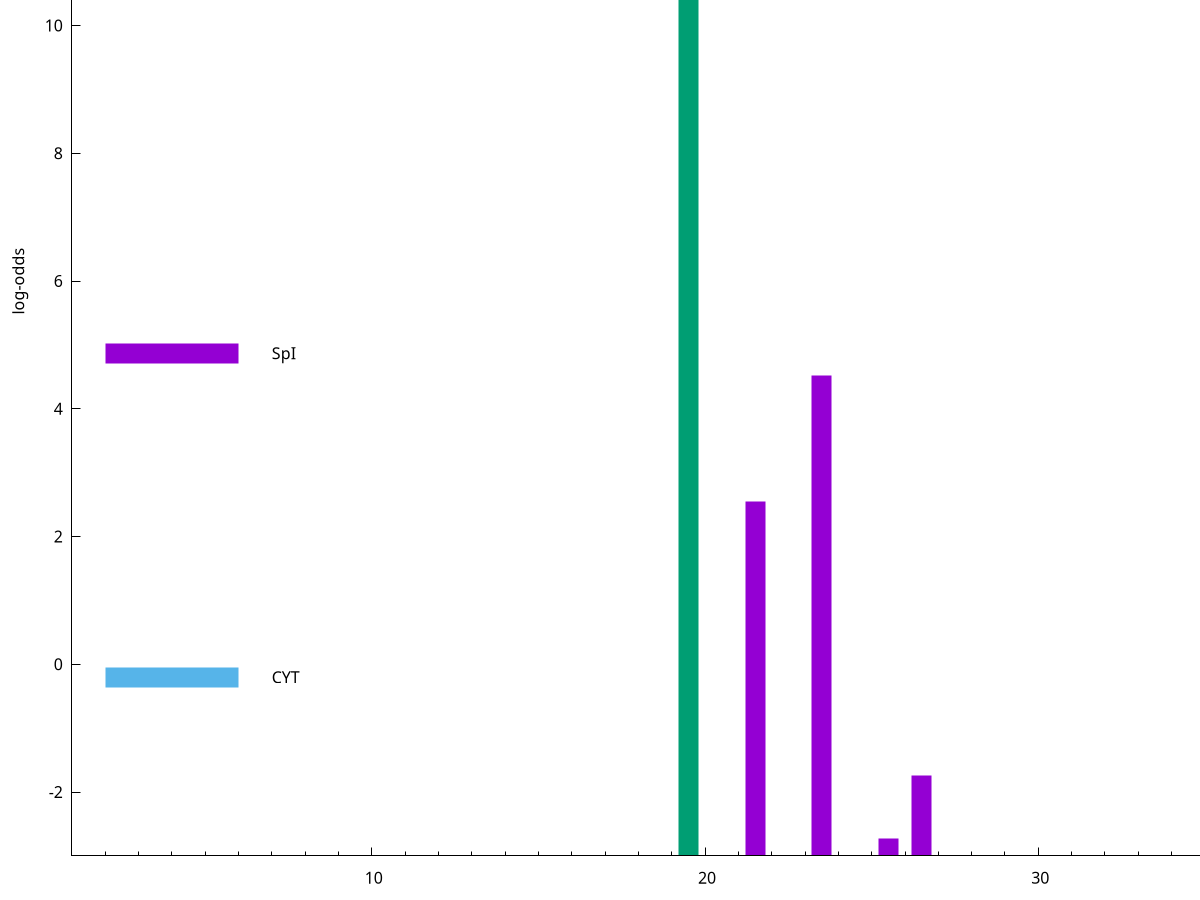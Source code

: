 set title "LipoP predictions for SRR3987126.gff"
set size 2., 1.4
set xrange [1:70] 
set mxtics 10
set yrange [-3:15]
set y2range [0:18]
set ylabel "log-odds"
set term postscript eps color solid "Helvetica" 30
set output "SRR3987126.gff86.eps"
set arrow from 2,12.8364 to 6,12.8364 nohead lt 2 lw 20
set label "SpII" at 7,12.8364
set arrow from 2,4.87017 to 6,4.87017 nohead lt 1 lw 20
set label "SpI" at 7,4.87017
set arrow from 2,-0.200913 to 6,-0.200913 nohead lt 3 lw 20
set label "CYT" at 7,-0.200913
set arrow from 2,12.8364 to 6,12.8364 nohead lt 2 lw 20
set label "SpII" at 7,12.8364
# NOTE: The scores below are the log-odds scores with the threshold
# NOTE: subtracted (a hack to make gnuplot make the histogram all
# NOTE: look nice).
plot "-" axes x1y2 title "" with impulses lt 2 lw 20, "-" axes x1y2 title "" with impulses lt 1 lw 20
19.500000 15.836400
e
23.500000 7.519550
21.500000 5.547320
26.500000 1.257400
25.500000 0.267420
e
exit
